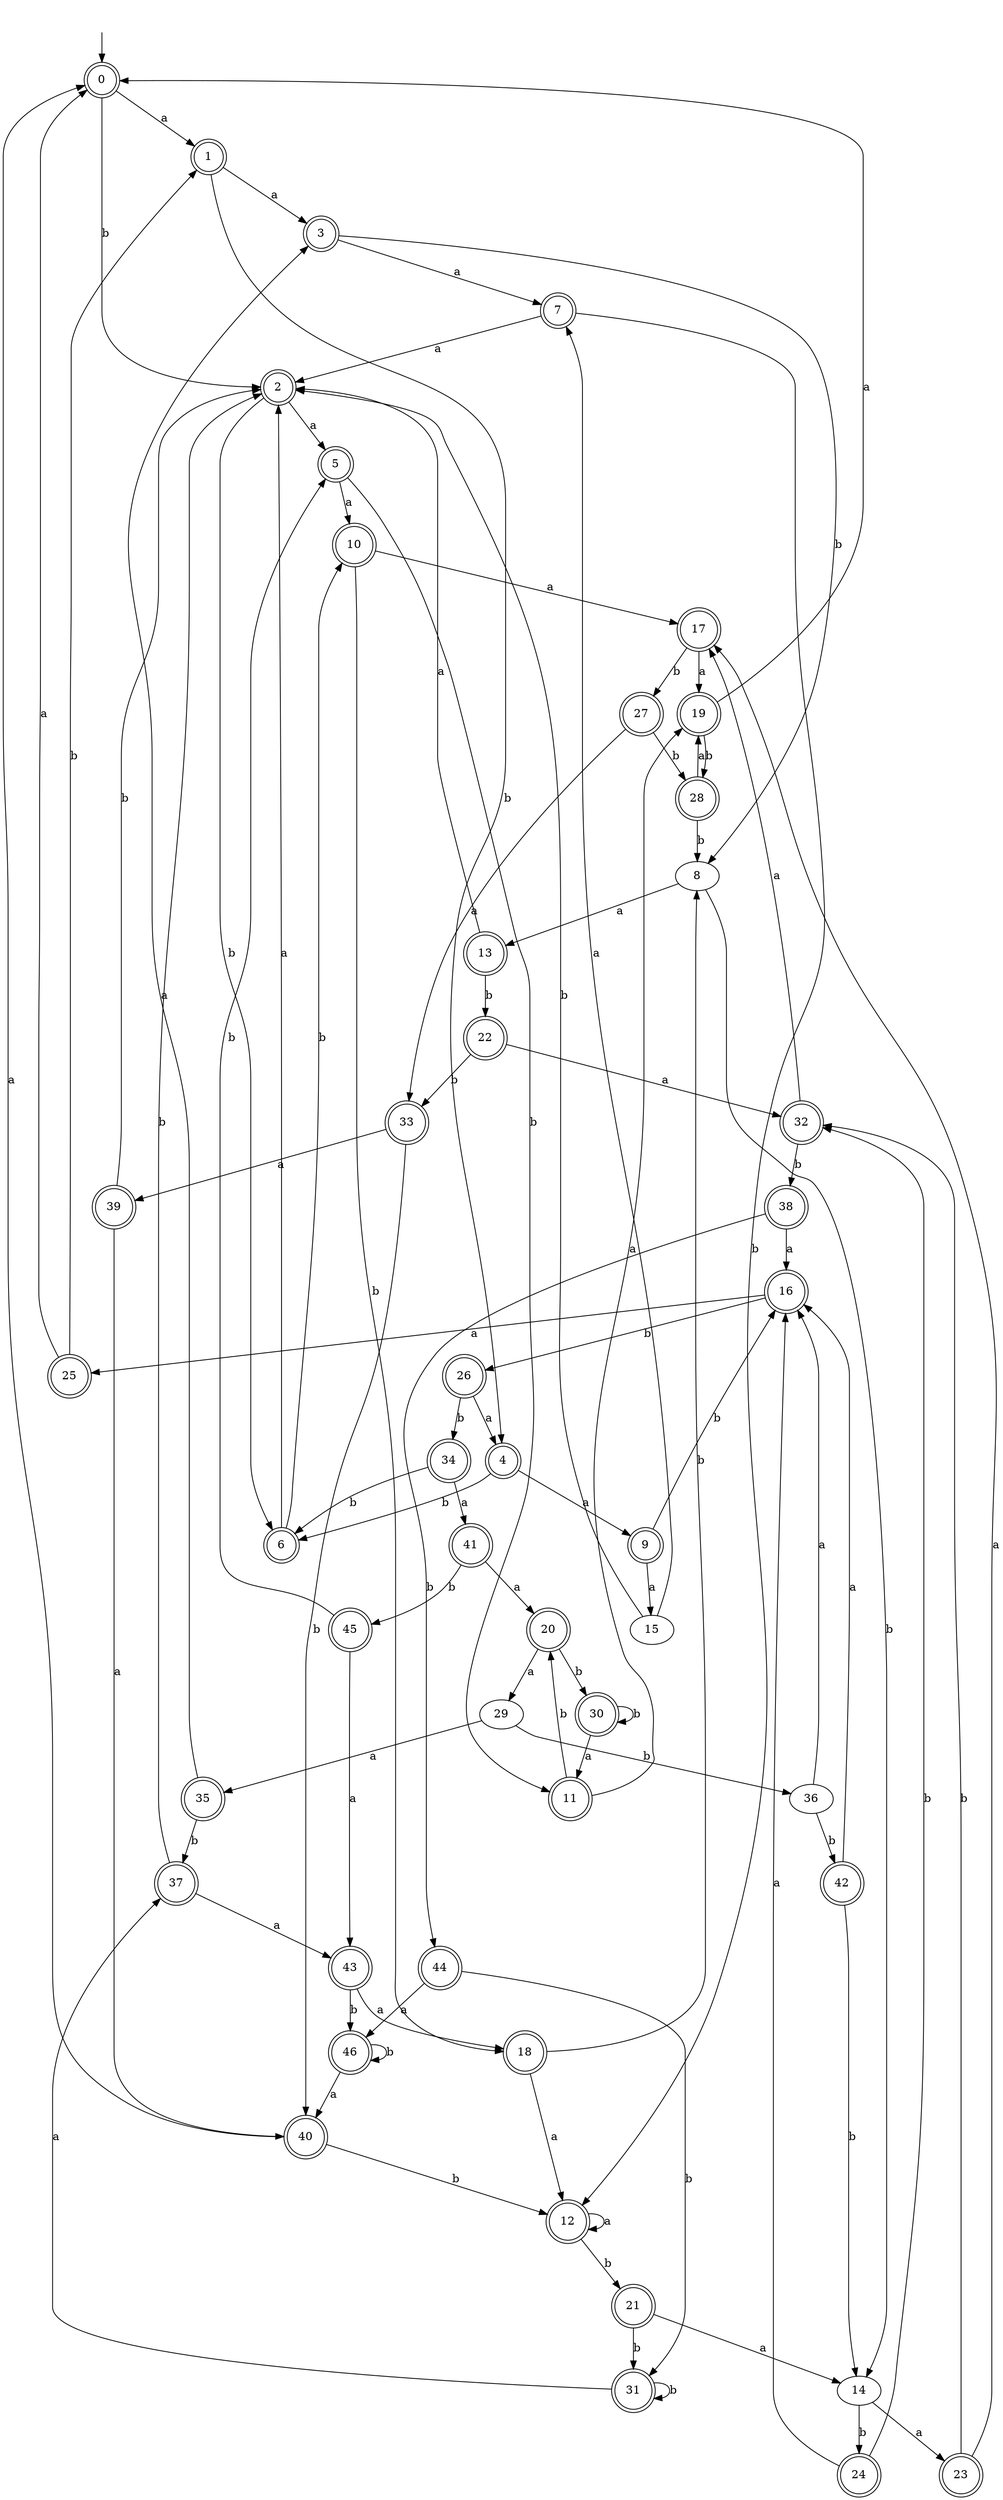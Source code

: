 digraph RandomDFA {
  __start0 [label="", shape=none];
  __start0 -> 0 [label=""];
  0 [shape=circle] [shape=doublecircle]
  0 -> 1 [label="a"]
  0 -> 2 [label="b"]
  1 [shape=doublecircle]
  1 -> 3 [label="a"]
  1 -> 4 [label="b"]
  2 [shape=doublecircle]
  2 -> 5 [label="a"]
  2 -> 6 [label="b"]
  3 [shape=doublecircle]
  3 -> 7 [label="a"]
  3 -> 8 [label="b"]
  4 [shape=doublecircle]
  4 -> 9 [label="a"]
  4 -> 6 [label="b"]
  5 [shape=doublecircle]
  5 -> 10 [label="a"]
  5 -> 11 [label="b"]
  6 [shape=doublecircle]
  6 -> 2 [label="a"]
  6 -> 10 [label="b"]
  7 [shape=doublecircle]
  7 -> 2 [label="a"]
  7 -> 12 [label="b"]
  8
  8 -> 13 [label="a"]
  8 -> 14 [label="b"]
  9 [shape=doublecircle]
  9 -> 15 [label="a"]
  9 -> 16 [label="b"]
  10 [shape=doublecircle]
  10 -> 17 [label="a"]
  10 -> 18 [label="b"]
  11 [shape=doublecircle]
  11 -> 19 [label="a"]
  11 -> 20 [label="b"]
  12 [shape=doublecircle]
  12 -> 12 [label="a"]
  12 -> 21 [label="b"]
  13 [shape=doublecircle]
  13 -> 2 [label="a"]
  13 -> 22 [label="b"]
  14
  14 -> 23 [label="a"]
  14 -> 24 [label="b"]
  15
  15 -> 7 [label="a"]
  15 -> 2 [label="b"]
  16 [shape=doublecircle]
  16 -> 25 [label="a"]
  16 -> 26 [label="b"]
  17 [shape=doublecircle]
  17 -> 19 [label="a"]
  17 -> 27 [label="b"]
  18 [shape=doublecircle]
  18 -> 12 [label="a"]
  18 -> 8 [label="b"]
  19 [shape=doublecircle]
  19 -> 0 [label="a"]
  19 -> 28 [label="b"]
  20 [shape=doublecircle]
  20 -> 29 [label="a"]
  20 -> 30 [label="b"]
  21 [shape=doublecircle]
  21 -> 14 [label="a"]
  21 -> 31 [label="b"]
  22 [shape=doublecircle]
  22 -> 32 [label="a"]
  22 -> 33 [label="b"]
  23 [shape=doublecircle]
  23 -> 17 [label="a"]
  23 -> 32 [label="b"]
  24 [shape=doublecircle]
  24 -> 16 [label="a"]
  24 -> 32 [label="b"]
  25 [shape=doublecircle]
  25 -> 0 [label="a"]
  25 -> 1 [label="b"]
  26 [shape=doublecircle]
  26 -> 4 [label="a"]
  26 -> 34 [label="b"]
  27 [shape=doublecircle]
  27 -> 33 [label="a"]
  27 -> 28 [label="b"]
  28 [shape=doublecircle]
  28 -> 19 [label="a"]
  28 -> 8 [label="b"]
  29
  29 -> 35 [label="a"]
  29 -> 36 [label="b"]
  30 [shape=doublecircle]
  30 -> 11 [label="a"]
  30 -> 30 [label="b"]
  31 [shape=doublecircle]
  31 -> 37 [label="a"]
  31 -> 31 [label="b"]
  32 [shape=doublecircle]
  32 -> 17 [label="a"]
  32 -> 38 [label="b"]
  33 [shape=doublecircle]
  33 -> 39 [label="a"]
  33 -> 40 [label="b"]
  34 [shape=doublecircle]
  34 -> 41 [label="a"]
  34 -> 6 [label="b"]
  35 [shape=doublecircle]
  35 -> 3 [label="a"]
  35 -> 37 [label="b"]
  36
  36 -> 16 [label="a"]
  36 -> 42 [label="b"]
  37 [shape=doublecircle]
  37 -> 43 [label="a"]
  37 -> 2 [label="b"]
  38 [shape=doublecircle]
  38 -> 16 [label="a"]
  38 -> 44 [label="b"]
  39 [shape=doublecircle]
  39 -> 40 [label="a"]
  39 -> 2 [label="b"]
  40 [shape=doublecircle]
  40 -> 0 [label="a"]
  40 -> 12 [label="b"]
  41 [shape=doublecircle]
  41 -> 20 [label="a"]
  41 -> 45 [label="b"]
  42 [shape=doublecircle]
  42 -> 16 [label="a"]
  42 -> 14 [label="b"]
  43 [shape=doublecircle]
  43 -> 18 [label="a"]
  43 -> 46 [label="b"]
  44 [shape=doublecircle]
  44 -> 46 [label="a"]
  44 -> 31 [label="b"]
  45 [shape=doublecircle]
  45 -> 43 [label="a"]
  45 -> 5 [label="b"]
  46 [shape=doublecircle]
  46 -> 40 [label="a"]
  46 -> 46 [label="b"]
}
